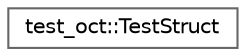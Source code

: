 digraph "类继承关系图"
{
 // LATEX_PDF_SIZE
  bgcolor="transparent";
  edge [fontname=Helvetica,fontsize=10,labelfontname=Helvetica,labelfontsize=10];
  node [fontname=Helvetica,fontsize=10,shape=box,height=0.2,width=0.4];
  rankdir="LR";
  Node0 [id="Node000000",label="test_oct::TestStruct",height=0.2,width=0.4,color="grey40", fillcolor="white", style="filled",URL="$structtest__oct_1_1_test_struct.html",tooltip=" "];
}
